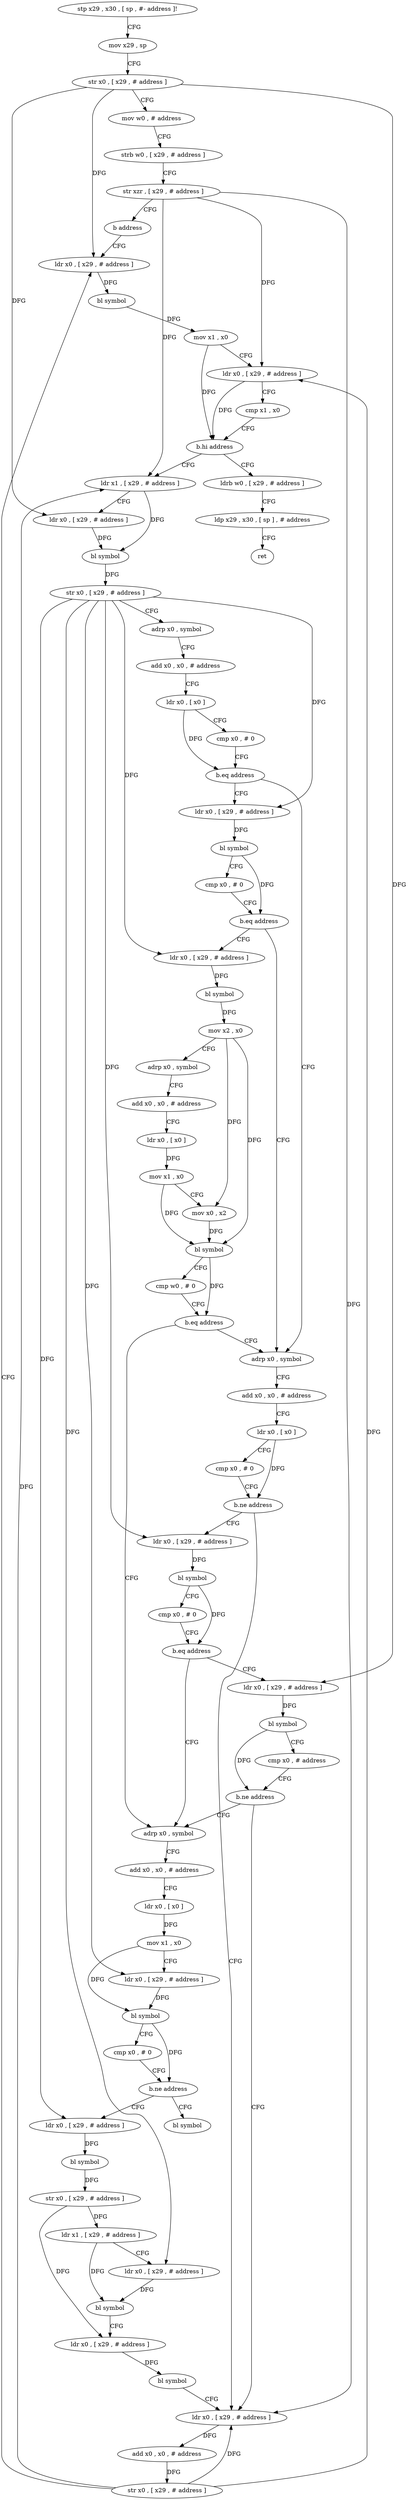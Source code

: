 digraph "func" {
"4221792" [label = "stp x29 , x30 , [ sp , #- address ]!" ]
"4221796" [label = "mov x29 , sp" ]
"4221800" [label = "str x0 , [ x29 , # address ]" ]
"4221804" [label = "mov w0 , # address" ]
"4221808" [label = "strb w0 , [ x29 , # address ]" ]
"4221812" [label = "str xzr , [ x29 , # address ]" ]
"4221816" [label = "b address" ]
"4222048" [label = "ldr x0 , [ x29 , # address ]" ]
"4222052" [label = "bl symbol" ]
"4222056" [label = "mov x1 , x0" ]
"4222060" [label = "ldr x0 , [ x29 , # address ]" ]
"4222064" [label = "cmp x1 , x0" ]
"4222068" [label = "b.hi address" ]
"4221820" [label = "ldr x1 , [ x29 , # address ]" ]
"4222072" [label = "ldrb w0 , [ x29 , # address ]" ]
"4221824" [label = "ldr x0 , [ x29 , # address ]" ]
"4221828" [label = "bl symbol" ]
"4221832" [label = "str x0 , [ x29 , # address ]" ]
"4221836" [label = "adrp x0 , symbol" ]
"4221840" [label = "add x0 , x0 , # address" ]
"4221844" [label = "ldr x0 , [ x0 ]" ]
"4221848" [label = "cmp x0 , # 0" ]
"4221852" [label = "b.eq address" ]
"4221916" [label = "adrp x0 , symbol" ]
"4221856" [label = "ldr x0 , [ x29 , # address ]" ]
"4222076" [label = "ldp x29 , x30 , [ sp ] , # address" ]
"4222080" [label = "ret" ]
"4221920" [label = "add x0 , x0 , # address" ]
"4221924" [label = "ldr x0 , [ x0 ]" ]
"4221928" [label = "cmp x0 , # 0" ]
"4221932" [label = "b.ne address" ]
"4222036" [label = "ldr x0 , [ x29 , # address ]" ]
"4221936" [label = "ldr x0 , [ x29 , # address ]" ]
"4221860" [label = "bl symbol" ]
"4221864" [label = "cmp x0 , # 0" ]
"4221868" [label = "b.eq address" ]
"4221872" [label = "ldr x0 , [ x29 , # address ]" ]
"4222040" [label = "add x0 , x0 , # address" ]
"4222044" [label = "str x0 , [ x29 , # address ]" ]
"4221940" [label = "bl symbol" ]
"4221944" [label = "cmp x0 , # 0" ]
"4221948" [label = "b.eq address" ]
"4221968" [label = "adrp x0 , symbol" ]
"4221952" [label = "ldr x0 , [ x29 , # address ]" ]
"4221876" [label = "bl symbol" ]
"4221880" [label = "mov x2 , x0" ]
"4221884" [label = "adrp x0 , symbol" ]
"4221888" [label = "add x0 , x0 , # address" ]
"4221892" [label = "ldr x0 , [ x0 ]" ]
"4221896" [label = "mov x1 , x0" ]
"4221900" [label = "mov x0 , x2" ]
"4221904" [label = "bl symbol" ]
"4221908" [label = "cmp w0 , # 0" ]
"4221912" [label = "b.eq address" ]
"4221972" [label = "add x0 , x0 , # address" ]
"4221976" [label = "ldr x0 , [ x0 ]" ]
"4221980" [label = "mov x1 , x0" ]
"4221984" [label = "ldr x0 , [ x29 , # address ]" ]
"4221988" [label = "bl symbol" ]
"4221992" [label = "cmp x0 , # 0" ]
"4221996" [label = "b.ne address" ]
"4222004" [label = "ldr x0 , [ x29 , # address ]" ]
"4222000" [label = "bl symbol" ]
"4221956" [label = "bl symbol" ]
"4221960" [label = "cmp x0 , # address" ]
"4221964" [label = "b.ne address" ]
"4222008" [label = "bl symbol" ]
"4222012" [label = "str x0 , [ x29 , # address ]" ]
"4222016" [label = "ldr x1 , [ x29 , # address ]" ]
"4222020" [label = "ldr x0 , [ x29 , # address ]" ]
"4222024" [label = "bl symbol" ]
"4222028" [label = "ldr x0 , [ x29 , # address ]" ]
"4222032" [label = "bl symbol" ]
"4221792" -> "4221796" [ label = "CFG" ]
"4221796" -> "4221800" [ label = "CFG" ]
"4221800" -> "4221804" [ label = "CFG" ]
"4221800" -> "4222048" [ label = "DFG" ]
"4221800" -> "4221824" [ label = "DFG" ]
"4221800" -> "4221952" [ label = "DFG" ]
"4221804" -> "4221808" [ label = "CFG" ]
"4221808" -> "4221812" [ label = "CFG" ]
"4221812" -> "4221816" [ label = "CFG" ]
"4221812" -> "4222060" [ label = "DFG" ]
"4221812" -> "4221820" [ label = "DFG" ]
"4221812" -> "4222036" [ label = "DFG" ]
"4221816" -> "4222048" [ label = "CFG" ]
"4222048" -> "4222052" [ label = "DFG" ]
"4222052" -> "4222056" [ label = "DFG" ]
"4222056" -> "4222060" [ label = "CFG" ]
"4222056" -> "4222068" [ label = "DFG" ]
"4222060" -> "4222064" [ label = "CFG" ]
"4222060" -> "4222068" [ label = "DFG" ]
"4222064" -> "4222068" [ label = "CFG" ]
"4222068" -> "4221820" [ label = "CFG" ]
"4222068" -> "4222072" [ label = "CFG" ]
"4221820" -> "4221824" [ label = "CFG" ]
"4221820" -> "4221828" [ label = "DFG" ]
"4222072" -> "4222076" [ label = "CFG" ]
"4221824" -> "4221828" [ label = "DFG" ]
"4221828" -> "4221832" [ label = "DFG" ]
"4221832" -> "4221836" [ label = "CFG" ]
"4221832" -> "4221856" [ label = "DFG" ]
"4221832" -> "4221936" [ label = "DFG" ]
"4221832" -> "4221872" [ label = "DFG" ]
"4221832" -> "4221984" [ label = "DFG" ]
"4221832" -> "4222004" [ label = "DFG" ]
"4221832" -> "4222020" [ label = "DFG" ]
"4221836" -> "4221840" [ label = "CFG" ]
"4221840" -> "4221844" [ label = "CFG" ]
"4221844" -> "4221848" [ label = "CFG" ]
"4221844" -> "4221852" [ label = "DFG" ]
"4221848" -> "4221852" [ label = "CFG" ]
"4221852" -> "4221916" [ label = "CFG" ]
"4221852" -> "4221856" [ label = "CFG" ]
"4221916" -> "4221920" [ label = "CFG" ]
"4221856" -> "4221860" [ label = "DFG" ]
"4222076" -> "4222080" [ label = "CFG" ]
"4221920" -> "4221924" [ label = "CFG" ]
"4221924" -> "4221928" [ label = "CFG" ]
"4221924" -> "4221932" [ label = "DFG" ]
"4221928" -> "4221932" [ label = "CFG" ]
"4221932" -> "4222036" [ label = "CFG" ]
"4221932" -> "4221936" [ label = "CFG" ]
"4222036" -> "4222040" [ label = "DFG" ]
"4221936" -> "4221940" [ label = "DFG" ]
"4221860" -> "4221864" [ label = "CFG" ]
"4221860" -> "4221868" [ label = "DFG" ]
"4221864" -> "4221868" [ label = "CFG" ]
"4221868" -> "4221916" [ label = "CFG" ]
"4221868" -> "4221872" [ label = "CFG" ]
"4221872" -> "4221876" [ label = "DFG" ]
"4222040" -> "4222044" [ label = "DFG" ]
"4222044" -> "4222048" [ label = "CFG" ]
"4222044" -> "4222060" [ label = "DFG" ]
"4222044" -> "4221820" [ label = "DFG" ]
"4222044" -> "4222036" [ label = "DFG" ]
"4221940" -> "4221944" [ label = "CFG" ]
"4221940" -> "4221948" [ label = "DFG" ]
"4221944" -> "4221948" [ label = "CFG" ]
"4221948" -> "4221968" [ label = "CFG" ]
"4221948" -> "4221952" [ label = "CFG" ]
"4221968" -> "4221972" [ label = "CFG" ]
"4221952" -> "4221956" [ label = "DFG" ]
"4221876" -> "4221880" [ label = "DFG" ]
"4221880" -> "4221884" [ label = "CFG" ]
"4221880" -> "4221900" [ label = "DFG" ]
"4221880" -> "4221904" [ label = "DFG" ]
"4221884" -> "4221888" [ label = "CFG" ]
"4221888" -> "4221892" [ label = "CFG" ]
"4221892" -> "4221896" [ label = "DFG" ]
"4221896" -> "4221900" [ label = "CFG" ]
"4221896" -> "4221904" [ label = "DFG" ]
"4221900" -> "4221904" [ label = "DFG" ]
"4221904" -> "4221908" [ label = "CFG" ]
"4221904" -> "4221912" [ label = "DFG" ]
"4221908" -> "4221912" [ label = "CFG" ]
"4221912" -> "4221968" [ label = "CFG" ]
"4221912" -> "4221916" [ label = "CFG" ]
"4221972" -> "4221976" [ label = "CFG" ]
"4221976" -> "4221980" [ label = "DFG" ]
"4221980" -> "4221984" [ label = "CFG" ]
"4221980" -> "4221988" [ label = "DFG" ]
"4221984" -> "4221988" [ label = "DFG" ]
"4221988" -> "4221992" [ label = "CFG" ]
"4221988" -> "4221996" [ label = "DFG" ]
"4221992" -> "4221996" [ label = "CFG" ]
"4221996" -> "4222004" [ label = "CFG" ]
"4221996" -> "4222000" [ label = "CFG" ]
"4222004" -> "4222008" [ label = "DFG" ]
"4221956" -> "4221960" [ label = "CFG" ]
"4221956" -> "4221964" [ label = "DFG" ]
"4221960" -> "4221964" [ label = "CFG" ]
"4221964" -> "4222036" [ label = "CFG" ]
"4221964" -> "4221968" [ label = "CFG" ]
"4222008" -> "4222012" [ label = "DFG" ]
"4222012" -> "4222016" [ label = "DFG" ]
"4222012" -> "4222028" [ label = "DFG" ]
"4222016" -> "4222020" [ label = "CFG" ]
"4222016" -> "4222024" [ label = "DFG" ]
"4222020" -> "4222024" [ label = "DFG" ]
"4222024" -> "4222028" [ label = "CFG" ]
"4222028" -> "4222032" [ label = "DFG" ]
"4222032" -> "4222036" [ label = "CFG" ]
}
